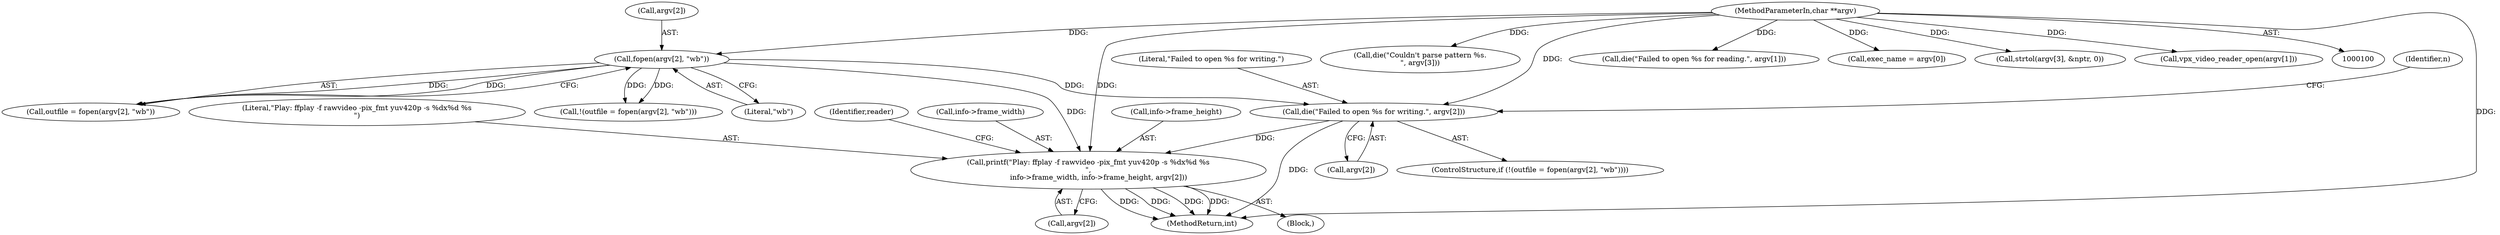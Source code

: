 digraph "0_Android_5a9753fca56f0eeb9f61e342b2fccffc364f9426_1@pointer" {
"1000356" [label="(Call,printf(\"Play: ffplay -f rawvideo -pix_fmt yuv420p -s %dx%d %s\n\",\n         info->frame_width, info->frame_height, argv[2]))"];
"1000170" [label="(Call,fopen(argv[2], \"wb\"))"];
"1000102" [label="(MethodParameterIn,char **argv)"];
"1000175" [label="(Call,die(\"Failed to open %s for writing.\", argv[2]))"];
"1000219" [label="(Call,die(\"Couldn't parse pattern %s.\n\", argv[3]))"];
"1000170" [label="(Call,fopen(argv[2], \"wb\"))"];
"1000175" [label="(Call,die(\"Failed to open %s for writing.\", argv[2]))"];
"1000161" [label="(Call,die(\"Failed to open %s for reading.\", argv[1]))"];
"1000368" [label="(Identifier,reader)"];
"1000356" [label="(Call,printf(\"Play: ffplay -f rawvideo -pix_fmt yuv420p -s %dx%d %s\n\",\n         info->frame_width, info->frame_height, argv[2]))"];
"1000358" [label="(Call,info->frame_width)"];
"1000167" [label="(Call,!(outfile = fopen(argv[2], \"wb\")))"];
"1000364" [label="(Call,argv[2])"];
"1000103" [label="(Block,)"];
"1000171" [label="(Call,argv[2])"];
"1000102" [label="(MethodParameterIn,char **argv)"];
"1000141" [label="(Call,exec_name = argv[0])"];
"1000174" [label="(Literal,\"wb\")"];
"1000176" [label="(Literal,\"Failed to open %s for writing.\")"];
"1000168" [label="(Call,outfile = fopen(argv[2], \"wb\"))"];
"1000166" [label="(ControlStructure,if (!(outfile = fopen(argv[2], \"wb\"))))"];
"1000181" [label="(Identifier,n)"];
"1000373" [label="(MethodReturn,int)"];
"1000177" [label="(Call,argv[2])"];
"1000361" [label="(Call,info->frame_height)"];
"1000182" [label="(Call,strtol(argv[3], &nptr, 0))"];
"1000154" [label="(Call,vpx_video_reader_open(argv[1]))"];
"1000357" [label="(Literal,\"Play: ffplay -f rawvideo -pix_fmt yuv420p -s %dx%d %s\n\")"];
"1000356" -> "1000103"  [label="AST: "];
"1000356" -> "1000364"  [label="CFG: "];
"1000357" -> "1000356"  [label="AST: "];
"1000358" -> "1000356"  [label="AST: "];
"1000361" -> "1000356"  [label="AST: "];
"1000364" -> "1000356"  [label="AST: "];
"1000368" -> "1000356"  [label="CFG: "];
"1000356" -> "1000373"  [label="DDG: "];
"1000356" -> "1000373"  [label="DDG: "];
"1000356" -> "1000373"  [label="DDG: "];
"1000356" -> "1000373"  [label="DDG: "];
"1000170" -> "1000356"  [label="DDG: "];
"1000175" -> "1000356"  [label="DDG: "];
"1000102" -> "1000356"  [label="DDG: "];
"1000170" -> "1000168"  [label="AST: "];
"1000170" -> "1000174"  [label="CFG: "];
"1000171" -> "1000170"  [label="AST: "];
"1000174" -> "1000170"  [label="AST: "];
"1000168" -> "1000170"  [label="CFG: "];
"1000170" -> "1000167"  [label="DDG: "];
"1000170" -> "1000167"  [label="DDG: "];
"1000170" -> "1000168"  [label="DDG: "];
"1000170" -> "1000168"  [label="DDG: "];
"1000102" -> "1000170"  [label="DDG: "];
"1000170" -> "1000175"  [label="DDG: "];
"1000102" -> "1000100"  [label="AST: "];
"1000102" -> "1000373"  [label="DDG: "];
"1000102" -> "1000141"  [label="DDG: "];
"1000102" -> "1000154"  [label="DDG: "];
"1000102" -> "1000161"  [label="DDG: "];
"1000102" -> "1000175"  [label="DDG: "];
"1000102" -> "1000182"  [label="DDG: "];
"1000102" -> "1000219"  [label="DDG: "];
"1000175" -> "1000166"  [label="AST: "];
"1000175" -> "1000177"  [label="CFG: "];
"1000176" -> "1000175"  [label="AST: "];
"1000177" -> "1000175"  [label="AST: "];
"1000181" -> "1000175"  [label="CFG: "];
"1000175" -> "1000373"  [label="DDG: "];
}
